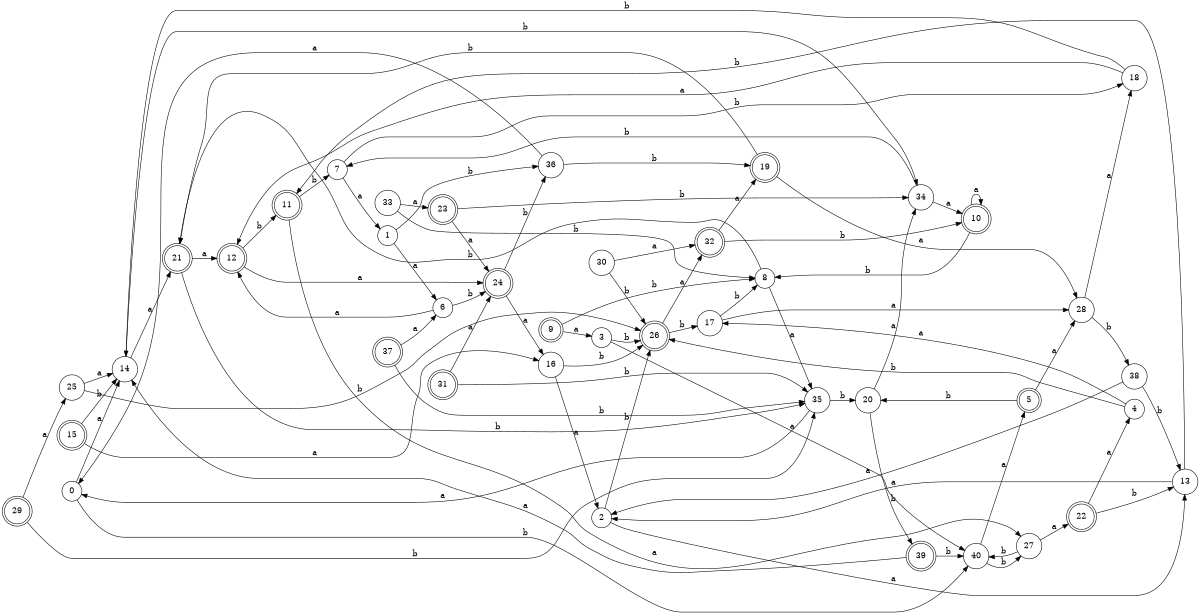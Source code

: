 digraph n33_3 {
__start0 [label="" shape="none"];

rankdir=LR;
size="8,5";

s0 [style="filled", color="black", fillcolor="white" shape="circle", label="0"];
s1 [style="filled", color="black", fillcolor="white" shape="circle", label="1"];
s2 [style="filled", color="black", fillcolor="white" shape="circle", label="2"];
s3 [style="filled", color="black", fillcolor="white" shape="circle", label="3"];
s4 [style="filled", color="black", fillcolor="white" shape="circle", label="4"];
s5 [style="rounded,filled", color="black", fillcolor="white" shape="doublecircle", label="5"];
s6 [style="filled", color="black", fillcolor="white" shape="circle", label="6"];
s7 [style="filled", color="black", fillcolor="white" shape="circle", label="7"];
s8 [style="filled", color="black", fillcolor="white" shape="circle", label="8"];
s9 [style="rounded,filled", color="black", fillcolor="white" shape="doublecircle", label="9"];
s10 [style="rounded,filled", color="black", fillcolor="white" shape="doublecircle", label="10"];
s11 [style="rounded,filled", color="black", fillcolor="white" shape="doublecircle", label="11"];
s12 [style="rounded,filled", color="black", fillcolor="white" shape="doublecircle", label="12"];
s13 [style="filled", color="black", fillcolor="white" shape="circle", label="13"];
s14 [style="filled", color="black", fillcolor="white" shape="circle", label="14"];
s15 [style="rounded,filled", color="black", fillcolor="white" shape="doublecircle", label="15"];
s16 [style="filled", color="black", fillcolor="white" shape="circle", label="16"];
s17 [style="filled", color="black", fillcolor="white" shape="circle", label="17"];
s18 [style="filled", color="black", fillcolor="white" shape="circle", label="18"];
s19 [style="rounded,filled", color="black", fillcolor="white" shape="doublecircle", label="19"];
s20 [style="filled", color="black", fillcolor="white" shape="circle", label="20"];
s21 [style="rounded,filled", color="black", fillcolor="white" shape="doublecircle", label="21"];
s22 [style="rounded,filled", color="black", fillcolor="white" shape="doublecircle", label="22"];
s23 [style="rounded,filled", color="black", fillcolor="white" shape="doublecircle", label="23"];
s24 [style="rounded,filled", color="black", fillcolor="white" shape="doublecircle", label="24"];
s25 [style="filled", color="black", fillcolor="white" shape="circle", label="25"];
s26 [style="rounded,filled", color="black", fillcolor="white" shape="doublecircle", label="26"];
s27 [style="filled", color="black", fillcolor="white" shape="circle", label="27"];
s28 [style="filled", color="black", fillcolor="white" shape="circle", label="28"];
s29 [style="rounded,filled", color="black", fillcolor="white" shape="doublecircle", label="29"];
s30 [style="filled", color="black", fillcolor="white" shape="circle", label="30"];
s31 [style="rounded,filled", color="black", fillcolor="white" shape="doublecircle", label="31"];
s32 [style="rounded,filled", color="black", fillcolor="white" shape="doublecircle", label="32"];
s33 [style="filled", color="black", fillcolor="white" shape="circle", label="33"];
s34 [style="filled", color="black", fillcolor="white" shape="circle", label="34"];
s35 [style="filled", color="black", fillcolor="white" shape="circle", label="35"];
s36 [style="filled", color="black", fillcolor="white" shape="circle", label="36"];
s37 [style="rounded,filled", color="black", fillcolor="white" shape="doublecircle", label="37"];
s38 [style="filled", color="black", fillcolor="white" shape="circle", label="38"];
s39 [style="rounded,filled", color="black", fillcolor="white" shape="doublecircle", label="39"];
s40 [style="filled", color="black", fillcolor="white" shape="circle", label="40"];
s0 -> s14 [label="a"];
s0 -> s40 [label="b"];
s1 -> s6 [label="a"];
s1 -> s36 [label="b"];
s2 -> s13 [label="a"];
s2 -> s26 [label="b"];
s3 -> s40 [label="a"];
s3 -> s26 [label="b"];
s4 -> s17 [label="a"];
s4 -> s26 [label="b"];
s5 -> s28 [label="a"];
s5 -> s20 [label="b"];
s6 -> s12 [label="a"];
s6 -> s24 [label="b"];
s7 -> s1 [label="a"];
s7 -> s18 [label="b"];
s8 -> s35 [label="a"];
s8 -> s21 [label="b"];
s9 -> s3 [label="a"];
s9 -> s8 [label="b"];
s10 -> s10 [label="a"];
s10 -> s8 [label="b"];
s11 -> s27 [label="a"];
s11 -> s7 [label="b"];
s12 -> s24 [label="a"];
s12 -> s11 [label="b"];
s13 -> s2 [label="a"];
s13 -> s11 [label="b"];
s14 -> s21 [label="a"];
s14 -> s34 [label="b"];
s15 -> s16 [label="a"];
s15 -> s14 [label="b"];
s16 -> s2 [label="a"];
s16 -> s26 [label="b"];
s17 -> s28 [label="a"];
s17 -> s8 [label="b"];
s18 -> s12 [label="a"];
s18 -> s14 [label="b"];
s19 -> s28 [label="a"];
s19 -> s21 [label="b"];
s20 -> s34 [label="a"];
s20 -> s39 [label="b"];
s21 -> s12 [label="a"];
s21 -> s35 [label="b"];
s22 -> s4 [label="a"];
s22 -> s13 [label="b"];
s23 -> s24 [label="a"];
s23 -> s34 [label="b"];
s24 -> s16 [label="a"];
s24 -> s36 [label="b"];
s25 -> s14 [label="a"];
s25 -> s26 [label="b"];
s26 -> s32 [label="a"];
s26 -> s17 [label="b"];
s27 -> s22 [label="a"];
s27 -> s40 [label="b"];
s28 -> s18 [label="a"];
s28 -> s38 [label="b"];
s29 -> s25 [label="a"];
s29 -> s35 [label="b"];
s30 -> s32 [label="a"];
s30 -> s26 [label="b"];
s31 -> s24 [label="a"];
s31 -> s35 [label="b"];
s32 -> s19 [label="a"];
s32 -> s10 [label="b"];
s33 -> s23 [label="a"];
s33 -> s8 [label="b"];
s34 -> s10 [label="a"];
s34 -> s7 [label="b"];
s35 -> s0 [label="a"];
s35 -> s20 [label="b"];
s36 -> s0 [label="a"];
s36 -> s19 [label="b"];
s37 -> s6 [label="a"];
s37 -> s35 [label="b"];
s38 -> s2 [label="a"];
s38 -> s13 [label="b"];
s39 -> s14 [label="a"];
s39 -> s40 [label="b"];
s40 -> s5 [label="a"];
s40 -> s27 [label="b"];

}